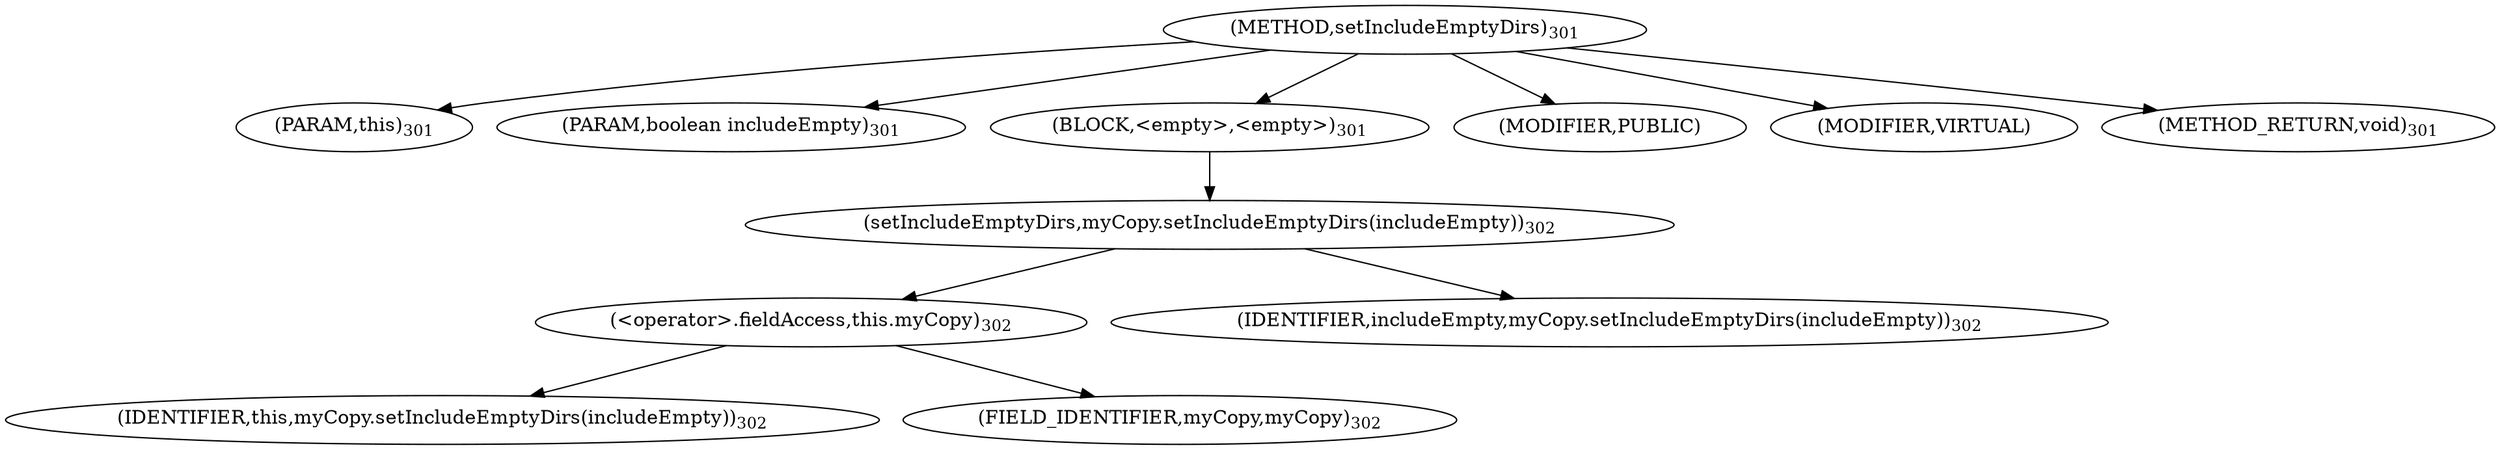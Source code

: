 digraph "setIncludeEmptyDirs" {  
"653" [label = <(METHOD,setIncludeEmptyDirs)<SUB>301</SUB>> ]
"654" [label = <(PARAM,this)<SUB>301</SUB>> ]
"655" [label = <(PARAM,boolean includeEmpty)<SUB>301</SUB>> ]
"656" [label = <(BLOCK,&lt;empty&gt;,&lt;empty&gt;)<SUB>301</SUB>> ]
"657" [label = <(setIncludeEmptyDirs,myCopy.setIncludeEmptyDirs(includeEmpty))<SUB>302</SUB>> ]
"658" [label = <(&lt;operator&gt;.fieldAccess,this.myCopy)<SUB>302</SUB>> ]
"659" [label = <(IDENTIFIER,this,myCopy.setIncludeEmptyDirs(includeEmpty))<SUB>302</SUB>> ]
"660" [label = <(FIELD_IDENTIFIER,myCopy,myCopy)<SUB>302</SUB>> ]
"661" [label = <(IDENTIFIER,includeEmpty,myCopy.setIncludeEmptyDirs(includeEmpty))<SUB>302</SUB>> ]
"662" [label = <(MODIFIER,PUBLIC)> ]
"663" [label = <(MODIFIER,VIRTUAL)> ]
"664" [label = <(METHOD_RETURN,void)<SUB>301</SUB>> ]
  "653" -> "654" 
  "653" -> "655" 
  "653" -> "656" 
  "653" -> "662" 
  "653" -> "663" 
  "653" -> "664" 
  "656" -> "657" 
  "657" -> "658" 
  "657" -> "661" 
  "658" -> "659" 
  "658" -> "660" 
}
